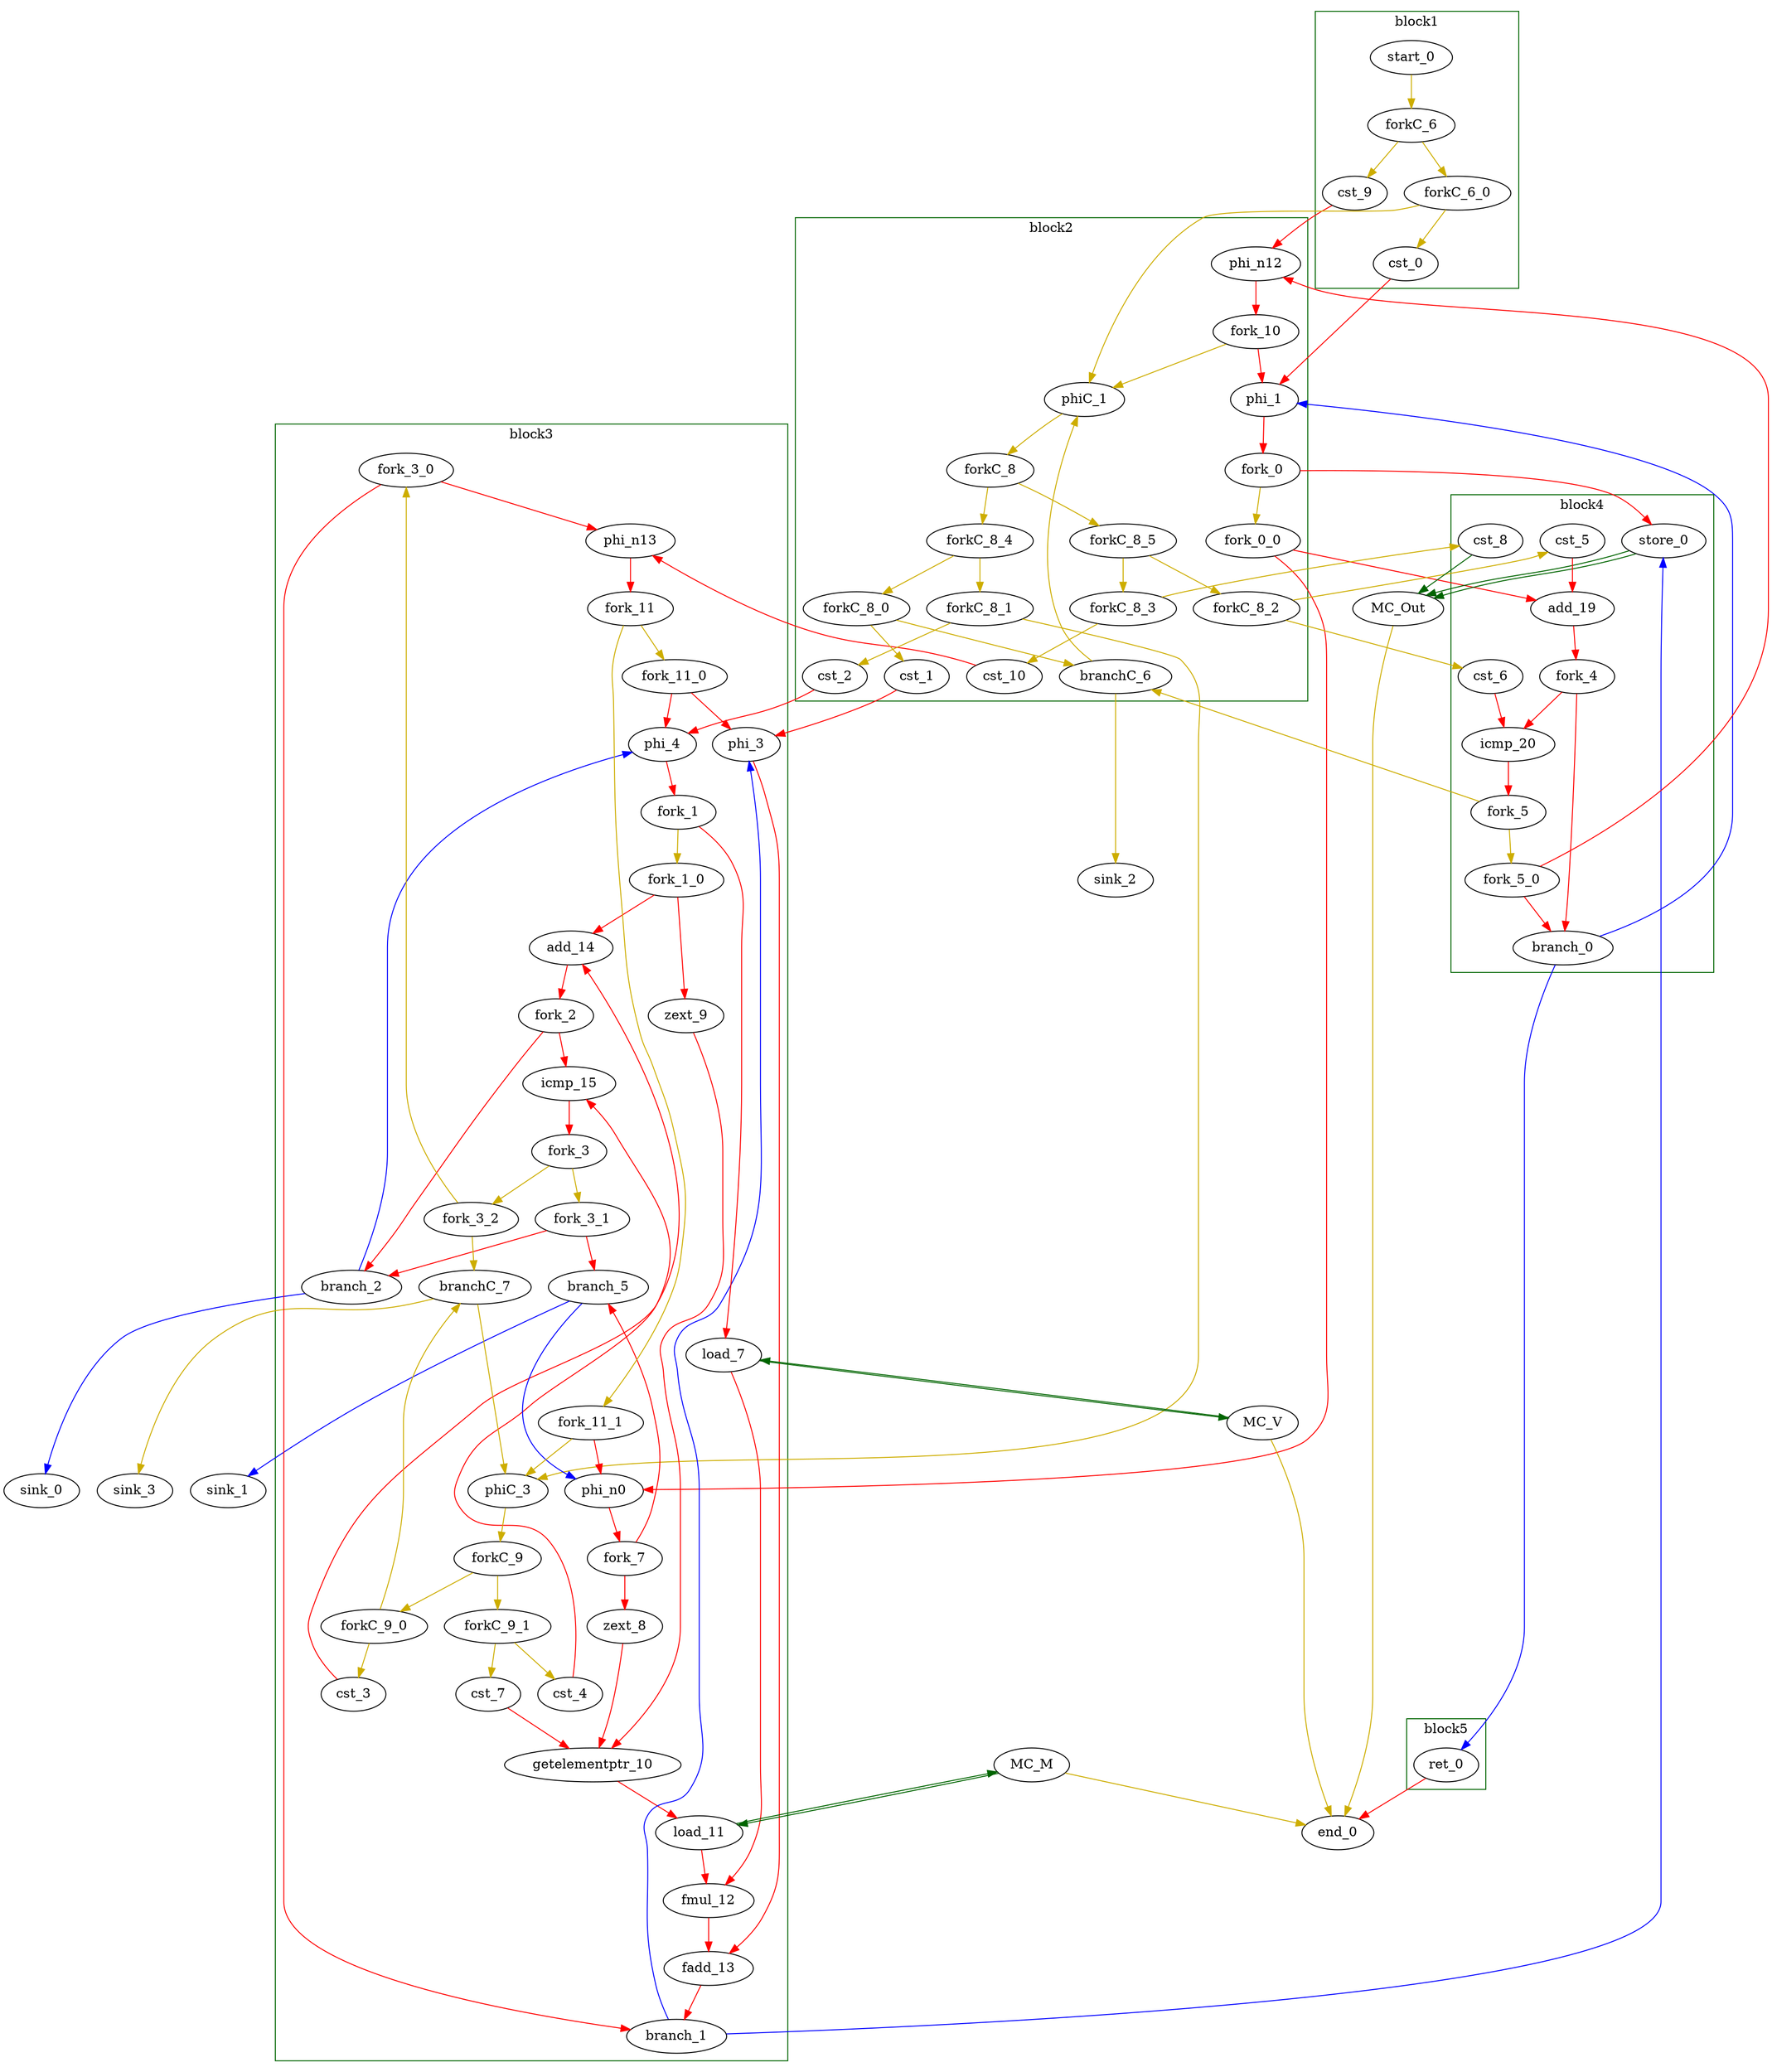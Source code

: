 Digraph G {
	splines=spline;
//DHLS version: 0.1.1" [shape = "none" pos = "20,20!"]

	subgraph cluster_0 {
	color = "darkgreen";
		label = "block1";
		"cst_0" [type = "Constant", bbID= 1, in = "in1:32", out = "out1:32", value = "0x00000000", tagged=false, taggers_num=0, tagger_id=-1];
		"start_0" [type = "Entry", control= "true", bbID= 1, in = "in1:0", out = "out1:0", tagged=false, taggers_num=0, tagger_id=-1];
		"cst_9" [type = "Constant", bbID= 1, in = "in1:32", out = "out1:32", value = "0x00000000", tagged=false, taggers_num=0, tagger_id=-1];
		"forkC_6_0" [type = "fork Bool 2", bbID= 1, in = "in1:0", out = "out1:0 out2:0", tagged = false, taggers_num = 0, tagger_id = -1];
		"forkC_6" [type = "fork Bool 2", bbID= 1, in = "in1:0", out = "out1:0 out2:0", tagged = false, taggers_num = 0, tagger_id = -1];

	}

	subgraph cluster_1 {
	color = "darkgreen";
		label = "block2";
		"phi_1" [type = "mux T", bbID= 2, in = "in1?:1 in2:32 in3:32 ", out = "out1:32", delay=0.366, tagged=false, taggers_num=0, tagger_id=-1];
		"cst_1" [type = "Constant", bbID= 2, in = "in1:32", out = "out1:32", value = "0x00000000", tagged=false, taggers_num=0, tagger_id=-1];
		"cst_2" [type = "Constant", bbID= 2, in = "in1:32", out = "out1:32", value = "0x00000000", tagged=false, taggers_num=0, tagger_id=-1];
		"phiC_1" [type = "mux T", bbID= 2, in = "in1?:1 in2:0 in3:0 ", out = "out1:0", delay=0.166, tagged=false, taggers_num=0, tagger_id=-1];
		"phi_n12" [type = "Merge", bbID= 2, in = "in1:32 in2:32 ", out = "out1:32", delay=0.366, tagged=false, taggers_num=0, tagger_id=-1];
		"branchC_6" [type = "branch T", bbID= 2,  in = "in1:0 in2?:1*i", out = "out1+:0 out2-:0", tagged=false, taggers_num=0, tagger_id=-1];
		"cst_10" [type = "Constant", bbID= 2, in = "in1:32", out = "out1:32", value = "0x00000000", tagged=false, taggers_num=0, tagger_id=-1];
		"fork_0_0" [type = "fork Bool 2", bbID= 2, in = "in1:32", out = "out1:32 out2:32", tagged = false, taggers_num = 0, tagger_id = -1];
		"fork_0" [type = "fork Bool 2", bbID= 2, in = "in1:32", out = "out1:32 out2:32", tagged = false, taggers_num = 0, tagger_id = -1];
		"forkC_8_0" [type = "fork Bool 2", bbID= 2, in = "in1:0", out = "out1:0 out2:0", tagged = false, taggers_num = 0, tagger_id = -1];
		"forkC_8_1" [type = "fork Bool 2", bbID= 2, in = "in1:0", out = "out1:0 out2:0", tagged = false, taggers_num = 0, tagger_id = -1];
		"forkC_8_2" [type = "fork Bool 2", bbID= 2, in = "in1:0", out = "out1:0 out2:0", tagged = false, taggers_num = 0, tagger_id = -1];
		"forkC_8_3" [type = "fork Bool 2", bbID= 2, in = "in1:0", out = "out1:0 out2:0", tagged = false, taggers_num = 0, tagger_id = -1];
		"forkC_8_4" [type = "fork Bool 2", bbID= 2, in = "in1:0", out = "out1:0 out2:0", tagged = false, taggers_num = 0, tagger_id = -1];
		"forkC_8_5" [type = "fork Bool 2", bbID= 2, in = "in1:0", out = "out1:0 out2:0", tagged = false, taggers_num = 0, tagger_id = -1];
		"forkC_8" [type = "fork Bool 2", bbID= 2, in = "in1:0", out = "out1:0 out2:0", tagged = false, taggers_num = 0, tagger_id = -1];
		"fork_10" [type = "fork Bool 2", bbID= 2, in = "in1:32", out = "out1:32 out2:32 ", tagged=false, taggers_num=0, tagger_id=-1];

	}

	subgraph cluster_2 {
	color = "darkgreen";
		label = "block3";
		"phi_3" [type = "mux T", bbID= 3, in = "in1?:1 in2:32 in3:32 ", out = "out1:32", delay=0.366, tagged=false, taggers_num=0, tagger_id=-1];
		"phi_4" [type = "mux T", bbID= 3, in = "in1?:1 in2:32 in3:32 ", out = "out1:32", delay=0.366, tagged=false, taggers_num=0, tagger_id=-1];
		"load_7" [type = "Operator", bbID= 3, op = "mc_load_op",bbID= 3, portId= 0, offset= 0, in = "in1:32 in2:32", out = "out1:32 out2:32 ", delay=0.000, latency=2, II=1, tagged=false, taggers_num=0, tagger_id=-1];
		"zext_8" [type = "Operator", bbID= 3, op = "zext_op", in = "in1:32 ", out = "out1:32 ", delay=0.000, latency=0, II=1, tagged=false, taggers_num=0, tagger_id=-1];
		"zext_9" [type = "Operator", bbID= 3, op = "zext_op", in = "in1:32 ", out = "out1:32 ", delay=0.000, latency=0, II=1, tagged=false, taggers_num=0, tagger_id=-1];
		"getelementptr_10" [type = "Operator", bbID= 3, op = "getelementptr_op", in = "in1:32 in2:32 in3:32 ", out = "out1:32 ", constants=1, delay=2.966, latency=0, II=1, tagged=false, taggers_num=0, tagger_id=-1];
		"load_11" [type = "Operator", bbID= 3, op = "mc_load_op",bbID= 3, portId= 0, offset= 0, in = "in1:32 in2:32", out = "out1:32 out2:32 ", delay=0.000, latency=2, II=1, tagged=false, taggers_num=0, tagger_id=-1];
		"fmul_12" [type = "Operator", bbID= 3, op = "fmul_op", in = "in1:32 in2:32 ", out = "out1:32 ", delay=0.966, latency=6, II=1, tagged=false, taggers_num=0, tagger_id=-1];
		"fadd_13" [type = "Operator", bbID= 3, op = "fadd_op", in = "in1:32 in2:32 ", out = "out1:32 ", delay=0.966, latency=10, II=1, tagged=false, taggers_num=0, tagger_id=-1];
		"cst_3" [type = "Constant", bbID= 3, in = "in1:32", out = "out1:32", value = "0x00000001", tagged=false, taggers_num=0, tagger_id=-1];
		"add_14" [type = "Operator", bbID= 3, op = "add_op", in = "in1:32 in2:32 ", out = "out1:32 ", delay=1.693, latency=0, II=1, tagged=false, taggers_num=0, tagger_id=-1];
		"cst_4" [type = "Constant", bbID= 3, in = "in1:32", out = "out1:32", value = "0x0000001E", tagged=false, taggers_num=0, tagger_id=-1];
		"icmp_15" [type = "Operator", bbID= 3, op = "icmp_ult_op", in = "in1:32 in2:32 ", out = "out1:1 ", delay=1.530, latency=0, II=1, tagged=false, taggers_num=0, tagger_id=-1];
		"cst_7" [type = "Constant", bbID= 3, in = "in1:32", out = "out1:32", value = "0x0000001E", tagged=false, taggers_num=0, tagger_id=-1];
		"phi_n0" [type = "mux T", bbID= 3, in = "in1?:1 in2:32 in3:32 ", out = "out1:32", delay=0.366, tagged=false, taggers_num=0, tagger_id=-1];
		"phiC_3" [type = "mux T", bbID= 3, in = "in1?:1 in2:0 in3:0 ", out = "out1:0", delay=0.166, tagged=false, taggers_num=0, tagger_id=-1];
		"branch_1" [type = "branch T", bbID= 3,  in = "in1:32 in2?:1*i", out = "out1+:32 out2-:32", tagged=false, taggers_num=0, tagger_id=-1];
		"phi_n13" [type = "Merge", bbID= 3, in = "in1:32 in2:32 ", out = "out1:32", delay=0.366, tagged=false, taggers_num=0, tagger_id=-1];
		"branch_2" [type = "branch T", bbID= 3,  in = "in1:32 in2?:1*i", out = "out1+:32 out2-:32", tagged=false, taggers_num=0, tagger_id=-1];
		"branch_5" [type = "branch T", bbID= 3,  in = "in1:32 in2?:1*i", out = "out1+:32 out2-:32", tagged=false, taggers_num=0, tagger_id=-1];
		"branchC_7" [type = "branch T", bbID= 3,  in = "in1:0 in2?:1*i", out = "out1+:0 out2-:0", tagged=false, taggers_num=0, tagger_id=-1];
		"fork_1_0" [type = "fork Bool 2", bbID= 3, in = "in1:32", out = "out1:32 out2:32", tagged = false, taggers_num = 0, tagger_id = -1];
		"fork_1" [type = "fork Bool 2", bbID= 3, in = "in1:32", out = "out1:32 out2:32", tagged = false, taggers_num = 0, tagger_id = -1];
		"fork_2" [type = "fork Bool 2", bbID= 3, in = "in1:32", out = "out1:32 out2:32 ", tagged=false, taggers_num=0, tagger_id=-1];
		"fork_3_0" [type = "fork Bool 2", bbID= 3, in = "in1:32", out = "out1:32 out2:32", tagged = false, taggers_num = 0, tagger_id = -1];
		"fork_3_1" [type = "fork Bool 2", bbID= 3, in = "in1:32", out = "out1:32 out2:32", tagged = false, taggers_num = 0, tagger_id = -1];
		"fork_3_2" [type = "fork Bool 2", bbID= 3, in = "in1:32", out = "out1:32 out2:32", tagged = false, taggers_num = 0, tagger_id = -1];
		"fork_3" [type = "fork Bool 2", bbID= 3, in = "in1:32", out = "out1:32 out2:32", tagged = false, taggers_num = 0, tagger_id = -1];
		"fork_7" [type = "fork Bool 2", bbID= 3, in = "in1:32", out = "out1:32 out2:32 ", tagged=false, taggers_num=0, tagger_id=-1];
		"forkC_9_0" [type = "fork Bool 2", bbID= 3, in = "in1:0", out = "out1:0 out2:0", tagged = false, taggers_num = 0, tagger_id = -1];
		"forkC_9_1" [type = "fork Bool 2", bbID= 3, in = "in1:0", out = "out1:0 out2:0", tagged = false, taggers_num = 0, tagger_id = -1];
		"forkC_9" [type = "fork Bool 2", bbID= 3, in = "in1:0", out = "out1:0 out2:0", tagged = false, taggers_num = 0, tagger_id = -1];
		"fork_11_0" [type = "fork Bool 2", bbID= 3, in = "in1:32", out = "out1:32 out2:32", tagged = false, taggers_num = 0, tagger_id = -1];
		"fork_11_1" [type = "fork Bool 2", bbID= 3, in = "in1:32", out = "out1:32 out2:32", tagged = false, taggers_num = 0, tagger_id = -1];
		"fork_11" [type = "fork Bool 2", bbID= 3, in = "in1:32", out = "out1:32 out2:32", tagged = false, taggers_num = 0, tagger_id = -1];

	}

	subgraph cluster_3 {
	color = "darkgreen";
		label = "block4";
		"store_0" [type = "Operator", bbID= 4, op = "mc_store_op",bbID= 4, portId= 0, offset= 0, in = "in1:32 in2:32 ", out = "out1:32 out2:32 ", delay=0.000, latency=0, II=1, tagged=false, taggers_num=0, tagger_id=-1];
		"cst_5" [type = "Constant", bbID= 4, in = "in1:32", out = "out1:32", value = "0x00000001", tagged=false, taggers_num=0, tagger_id=-1];
		"add_19" [type = "Operator", bbID= 4, op = "add_op", in = "in1:32 in2:32 ", out = "out1:32 ", delay=1.693, latency=0, II=1, tagged=false, taggers_num=0, tagger_id=-1];
		"cst_6" [type = "Constant", bbID= 4, in = "in1:32", out = "out1:32", value = "0x0000001E", tagged=false, taggers_num=0, tagger_id=-1];
		"icmp_20" [type = "Operator", bbID= 4, op = "icmp_ult_op", in = "in1:32 in2:32 ", out = "out1:1 ", delay=1.530, latency=0, II=1, tagged=false, taggers_num=0, tagger_id=-1];
		"cst_8" [type = "Constant", bbID= 4, in = "in1:32", out = "out1:32", value = "0x00000001", tagged=false, taggers_num=0, tagger_id=-1];
		"branch_0" [type = "branch T", bbID= 4,  in = "in1:32 in2?:1*i", out = "out1+:32 out2-:32", tagged=false, taggers_num=0, tagger_id=-1];
		"fork_4" [type = "fork Bool 2", bbID= 4, in = "in1:32", out = "out1:32 out2:32 ", tagged=false, taggers_num=0, tagger_id=-1];
		"fork_5_0" [type = "fork Bool 2", bbID= 4, in = "in1:32", out = "out1:32 out2:32", tagged = false, taggers_num = 0, tagger_id = -1];
		"fork_5" [type = "fork Bool 2", bbID= 4, in = "in1:32", out = "out1:32 out2:32", tagged = false, taggers_num = 0, tagger_id = -1];

	}

	subgraph cluster_4 {
	color = "darkgreen";
		label = "block5";
		"ret_0" [type = "Operator", bbID= 5, op = "ret_op", in = "in1:32 ", out = "out1:32 ", delay=0.000, latency=0, II=1, tagged=false, taggers_num=0, tagger_id=-1];

	}
	"MC_V" [type = "MC", bbID= 0, in = "in1:32*l0a ", out = "out1:32*l0d out2:0*e ", memory = "V", bbcount = 0, ldcount = 1, stcount = 0];
	"MC_M" [type = "MC", bbID= 0, in = "in1:32*l0a ", out = "out1:32*l0d out2:0*e ", memory = "M", bbcount = 0, ldcount = 1, stcount = 0];
	"MC_Out" [type = "MC", bbID= 0, in = "in1:32*c0 in2:32*s0a in3:32*s0d ", out = "out1:0*e ", memory = "Out", bbcount = 1, ldcount = 0, stcount = 1];
	"sink_0" [type = "Sink", bbID= 0, in = "in1:32"];
	"sink_1" [type = "Sink", bbID= 0, in = "in1:32"];
	"sink_2" [type = "Sink", bbID= 0, in = "in1:0"];
	"sink_3" [type = "Sink", bbID= 0, in = "in1:0"];
	"end_0" [type = "Exit", bbID= 0, in = "in1:0*e in2:0*e in3:0*e  in4:32 ", out = "out1:32" ];

	"load_7" -> "MC_V" [color = "darkgreen", mem_address = "true", from = "out2", to = "in1"];
	"MC_V" -> "load_7" [color = "darkgreen", mem_address = "false", from = "out1", to = "in1"];
	"load_11" -> "MC_M" [color = "darkgreen", mem_address = "true", from = "out2", to = "in1"];
	"MC_M" -> "load_11" [color = "darkgreen", mem_address = "false", from = "out1", to = "in1"];
	"store_0" -> "MC_Out" [color = "darkgreen", mem_address = "true", from = "out2", to = "in2"];
	"store_0" -> "MC_Out" [color = "darkgreen", mem_address = "false", from = "out1", to = "in3"];
	"MC_V" -> "end_0" [color = "gold3", from = "out2", to = "in1"];
	"MC_M" -> "end_0" [color = "gold3", from = "out2", to = "in2"];
	"cst_8" -> "MC_Out" [color = "darkgreen", from = "out1", to = "in1"];
	"MC_Out" -> "end_0" [color = "gold3", from = "out1", to = "in3"];
	"cst_0" -> "phi_1" [color = "red", from = "out1", to = "in2"];
	"phi_1" -> "fork_0" [color = "red", from = "out1", to = "in1"];
	"cst_1" -> "phi_3" [color = "red", from = "out1", to = "in2"];
	"phi_3" -> "fadd_13" [color = "red", from = "out1", to = "in1"];
	"cst_2" -> "phi_4" [color = "red", from = "out1", to = "in2"];
	"phi_4" -> "fork_1" [color = "red", from = "out1", to = "in1"];
	"load_7" -> "fmul_12" [color = "red", from = "out1", to = "in1"];
	"zext_8" -> "getelementptr_10" [color = "red", from = "out1", to = "in1"];
	"zext_9" -> "getelementptr_10" [color = "red", from = "out1", to = "in2"];
	"getelementptr_10" -> "load_11" [color = "red", from = "out1", to = "in2"];
	"load_11" -> "fmul_12" [color = "red", from = "out1", to = "in2"];
	"fmul_12" -> "fadd_13" [color = "red", from = "out1", to = "in2"];
	"fadd_13" -> "branch_1" [color = "red", from = "out1", to = "in1"];
	"cst_3" -> "add_14" [color = "red", from = "out1", to = "in2"];
	"add_14" -> "fork_2" [color = "red", from = "out1", to = "in1"];
	"cst_4" -> "icmp_15" [color = "red", from = "out1", to = "in2"];
	"icmp_15" -> "fork_3" [color = "red", from = "out1", to = "in1"];
	"cst_5" -> "add_19" [color = "red", from = "out1", to = "in2"];
	"add_19" -> "fork_4" [color = "red", from = "out1", to = "in1"];
	"cst_6" -> "icmp_20" [color = "red", from = "out1", to = "in2"];
	"icmp_20" -> "fork_5" [color = "red", from = "out1", to = "in1"];
	"ret_0" -> "end_0" [color = "red", from = "out1", to = "in4"];
	"cst_7" -> "getelementptr_10" [color = "red", from = "out1", to = "in3"];
	"start_0" -> "forkC_6" [color = "gold3", from = "out1", to = "in1"];
	"phi_n0" -> "fork_7" [color = "red", from = "out1", to = "in1"];
	"phiC_1" -> "forkC_8" [color = "gold3", from = "out1", to = "in1"];
	"phiC_3" -> "forkC_9" [color = "gold3", from = "out1", to = "in1"];
	"branch_0" -> "ret_0" [color = "blue", minlen = 3, from = "out1", to = "in1"];
	"branch_0" -> "phi_1" [color = "blue", minlen = 3, from = "out2", to = "in3"];
	"phi_n12" -> "fork_10" [color = "red", from = "out1", to = "in1"];
	"cst_9" -> "phi_n12" [color = "red", from = "out1", to = "in1"];
	"branch_1" -> "store_0" [color = "blue", minlen = 3, from = "out1", to = "in1"];
	"branch_1" -> "phi_3" [color = "blue", minlen = 3, from = "out2", to = "in3"];
	"phi_n13" -> "fork_11" [color = "red", from = "out1", to = "in1"];
	"branch_2" -> "sink_0" [color = "blue", minlen = 3, from = "out1", to = "in1"];
	"branch_2" -> "phi_4" [color = "blue", minlen = 3, from = "out2", to = "in3"];
	"branch_5" -> "sink_1" [color = "blue", minlen = 3, from = "out1", to = "in1"];
	"branch_5" -> "phi_n0" [color = "blue", minlen = 3, from = "out2", to = "in3"];
	"branchC_6" -> "sink_2" [color = "gold3", minlen = 3, from = "out1", to = "in1"];
	"branchC_6" -> "phiC_1" [color = "gold3", minlen = 3, from = "out2", to = "in3"];
	"branchC_7" -> "sink_3" [color = "gold3", minlen = 3, from = "out1", to = "in1"];
	"branchC_7" -> "phiC_3" [color = "gold3", minlen = 3, from = "out2", to = "in3"];
	"cst_10" -> "phi_n13" [color = "red", from = "out1", to = "in1"];
    "fork_0_0" -> "phi_n0" [color = "red", from = "out1", to = "in2"];
    "fork_0_0" -> "add_19" [color = "red", from = "out2", to = "in1"];
    "fork_0" -> store_0 [color = red, from = "out1", to = in2];
    "fork_0" -> "fork_0_0" [color = "gold3", from = "out2", to = "in1"];
    "fork_1_0" -> "zext_9" [color = "red", from = "out1", to = "in1"];
    "fork_1_0" -> "add_14" [color = "red", from = "out2", to = "in1"];
    "fork_1" -> load_7 [color = red, from = "out1", to = in2];
    "fork_1" -> "fork_1_0" [color = "gold3", from = "out2", to = "in1"];
	"fork_2" -> "icmp_15" [color = "red", from = "out1", to = "in1"];
	"fork_2" -> "branch_2" [color = "red", from = "out2", to = "in1"];
    "fork_3_0" -> "branch_1" [color = "red", from = "out1", to = "in2"];
    "fork_3_0" -> "phi_n13" [color = "red", from = "out2", to = "in2"];
    "fork_3_1" -> "branch_2" [color = "red", from = "out1", to = "in2"];
    "fork_3_1" -> "branch_5" [color = "red", from = "out2", to = "in2"];
    "fork_3_2" -> "branchC_7" [color = "gold3", from = "out1", to = "in2"];
    "fork_3_2" -> "fork_3_0" [color = "gold3", from = "out2", to = "in1"];
    "fork_3" -> "fork_3_1" [color = "gold3", from = "out1", to = "in1"];
    "fork_3" -> "fork_3_2" [color = "gold3", from = "out2", to = "in1"];
	"fork_4" -> "icmp_20" [color = "red", from = "out1", to = "in1"];
	"fork_4" -> "branch_0" [color = "red", from = "out2", to = "in1"];
    "fork_5_0" -> "branch_0" [color = "red", from = "out1", to = "in2"];
    "fork_5_0" -> "phi_n12" [color = "red", from = "out2", to = "in2"];
    "fork_5" -> branchC_6 [color = gold3, from = "out1", to = in2];
    "fork_5" -> "fork_5_0" [color = "gold3", from = "out2", to = "in1"];
    "forkC_6_0" -> "cst_0" [color = "gold3", from = "out1", to = "in1"];
    "forkC_6_0" -> "phiC_1" [color = "gold3", from = "out2", to = "in2"];
    "forkC_6" -> cst_9 [color = gold3, from = "out1", to = in1];
    "forkC_6" -> "forkC_6_0" [color = "gold3", from = "out2", to = "in1"];
	"fork_7" -> "zext_8" [color = "red", from = "out1", to = "in1"];
	"fork_7" -> "branch_5" [color = "red", from = "out2", to = "in1"];
    "forkC_8_0" -> "cst_1" [color = "gold3", from = "out1", to = "in1"];
    "forkC_8_0" -> "branchC_6" [color = "gold3", from = "out2", to = "in1"];
    "forkC_8_1" -> "cst_2" [color = "gold3", from = "out1", to = "in1"];
    "forkC_8_1" -> "phiC_3" [color = "gold3", from = "out2", to = "in2"];
    "forkC_8_2" -> "cst_5" [color = "gold3", from = "out1", to = "in1"];
    "forkC_8_2" -> "cst_6" [color = "gold3", from = "out2", to = "in1"];
    "forkC_8_3" -> "cst_8" [color = "gold3", from = "out1", to = "in1"];
    "forkC_8_3" -> "cst_10" [color = "gold3", from = "out2", to = "in1"];
    "forkC_8_4" -> "forkC_8_0" [color = "gold3", from = "out1", to = "in1"];
    "forkC_8_4" -> "forkC_8_1" [color = "gold3", from = "out2", to = "in1"];
    "forkC_8_5" -> "forkC_8_2" [color = "gold3", from = "out1", to = "in1"];
    "forkC_8_5" -> "forkC_8_3" [color = "gold3", from = "out2", to = "in1"];
    "forkC_8" -> "forkC_8_4" [color = "gold3", from = "out1", to = "in1"];
    "forkC_8" -> "forkC_8_5" [color = "gold3", from = "out2", to = "in1"];
    "forkC_9_0" -> "cst_3" [color = "gold3", from = "out1", to = "in1"];
    "forkC_9_0" -> "branchC_7" [color = "gold3", from = "out2", to = "in1"];
    "forkC_9_1" -> "cst_4" [color = "gold3", from = "out1", to = "in1"];
    "forkC_9_1" -> "cst_7" [color = "gold3", from = "out2", to = "in1"];
    "forkC_9" -> "forkC_9_0" [color = "gold3", from = "out1", to = "in1"];
    "forkC_9" -> "forkC_9_1" [color = "gold3", from = "out2", to = "in1"];
	"fork_10" -> "phi_1" [color = "red", from = "out1", to = "in1"];
	"fork_10" -> "phiC_1" [color = "gold3", from = "out2", to = "in1"];
    "fork_11_0" -> "phi_3" [color = "red", from = "out1", to = "in1"];
    "fork_11_0" -> "phi_4" [color = "red", from = "out2", to = "in1"];
    "fork_11_1" -> "phi_n0" [color = "red", from = "out1", to = "in1"];
    "fork_11_1" -> "phiC_3" [color = "gold3", from = "out2", to = "in1"];
    "fork_11" -> "fork_11_0" [color = "gold3", from = "out1", to = "in1"];
    "fork_11" -> "fork_11_1" [color = "gold3", from = "out2", to = "in1"];

}